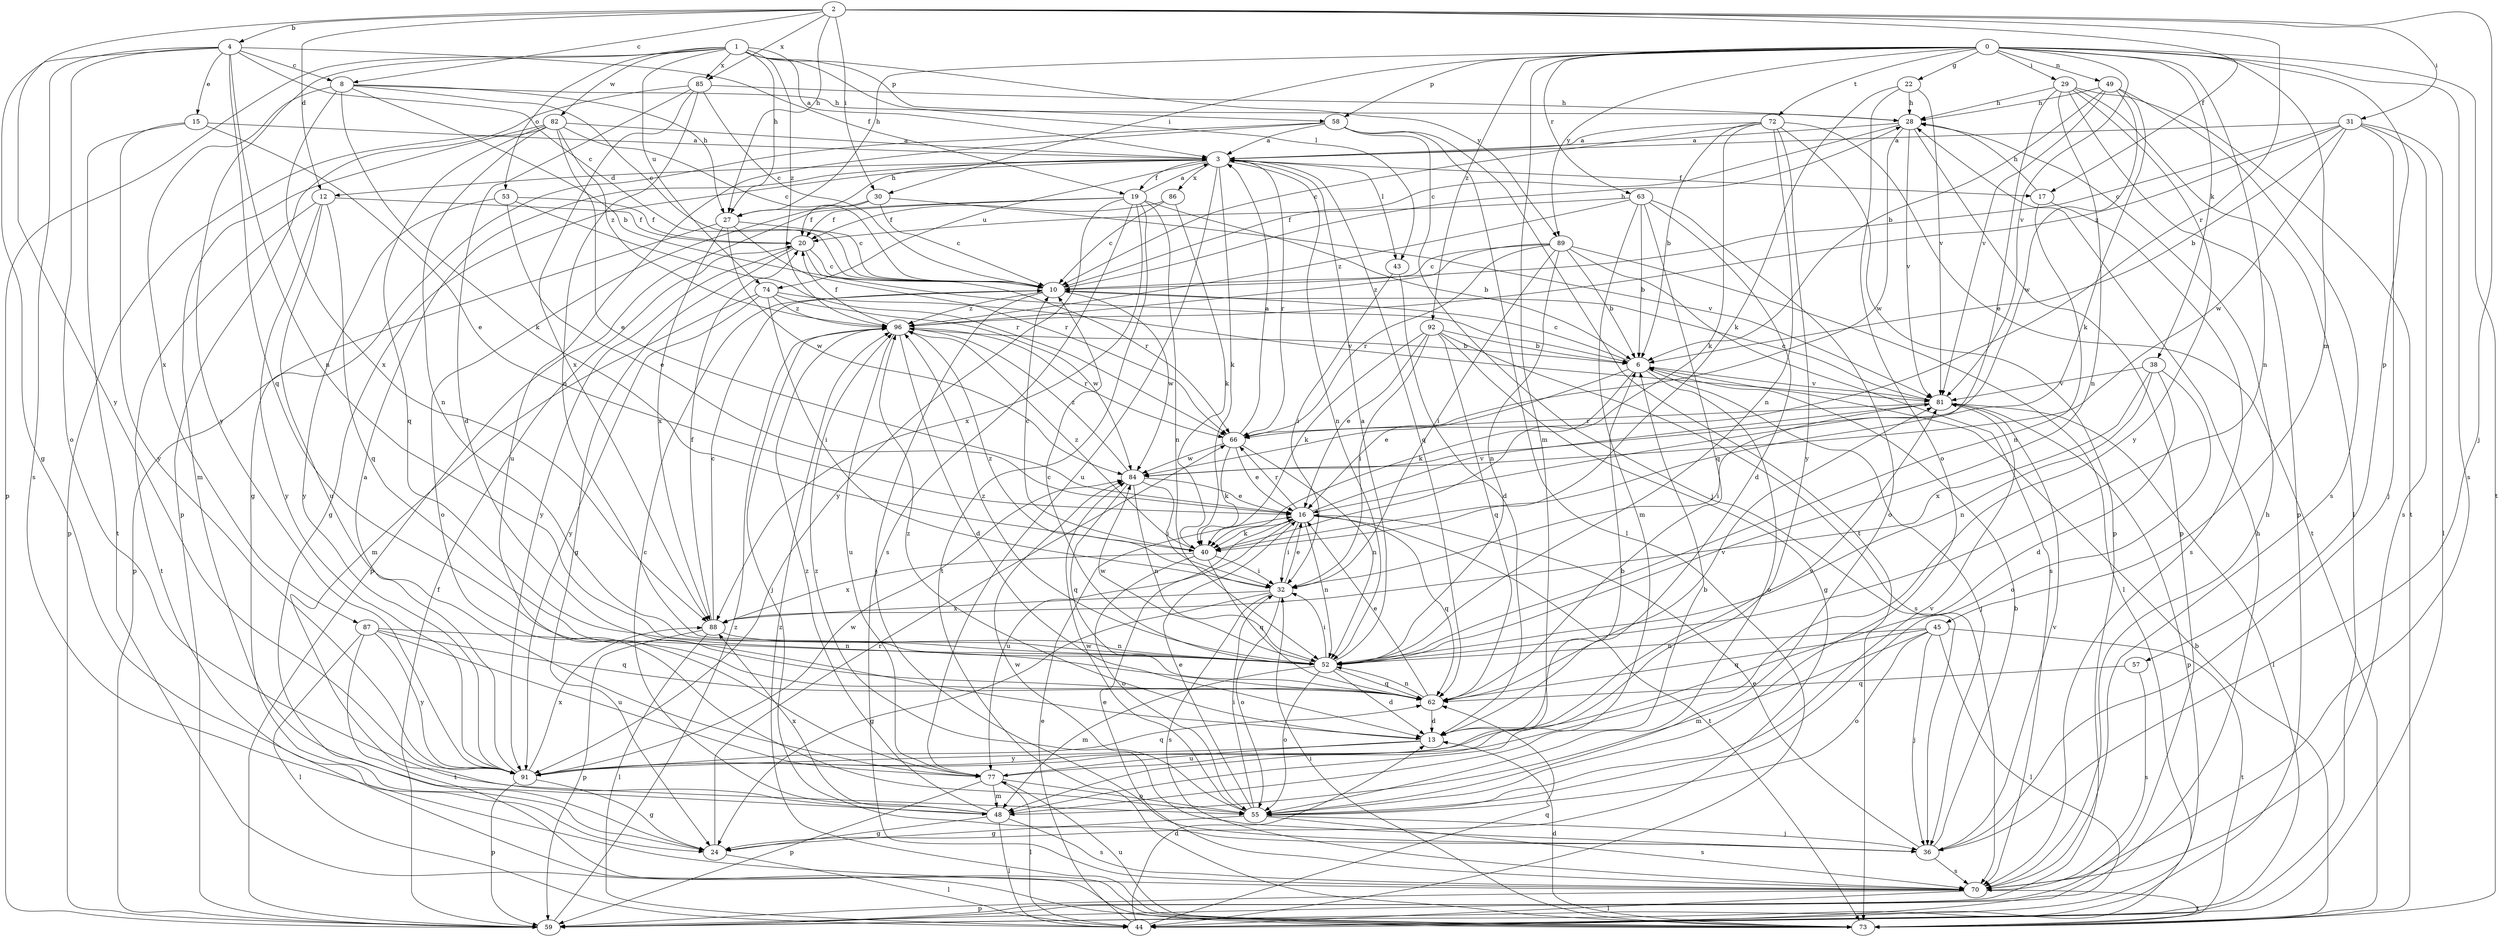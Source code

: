 strict digraph  {
0;
1;
2;
3;
4;
6;
8;
10;
12;
13;
15;
16;
17;
19;
20;
22;
24;
27;
28;
29;
30;
31;
32;
36;
38;
40;
43;
44;
45;
48;
49;
52;
53;
55;
57;
58;
59;
62;
63;
66;
70;
72;
73;
74;
77;
81;
82;
84;
85;
86;
87;
88;
89;
91;
92;
96;
0 -> 22  [label=g];
0 -> 27  [label=h];
0 -> 29  [label=i];
0 -> 30  [label=i];
0 -> 38  [label=k];
0 -> 45  [label=m];
0 -> 48  [label=m];
0 -> 49  [label=n];
0 -> 52  [label=n];
0 -> 57  [label=p];
0 -> 58  [label=p];
0 -> 63  [label=r];
0 -> 70  [label=s];
0 -> 72  [label=t];
0 -> 73  [label=t];
0 -> 81  [label=v];
0 -> 89  [label=y];
0 -> 92  [label=z];
1 -> 3  [label=a];
1 -> 27  [label=h];
1 -> 43  [label=l];
1 -> 53  [label=o];
1 -> 58  [label=p];
1 -> 59  [label=p];
1 -> 74  [label=u];
1 -> 82  [label=w];
1 -> 85  [label=x];
1 -> 89  [label=y];
1 -> 91  [label=y];
1 -> 96  [label=z];
2 -> 4  [label=b];
2 -> 8  [label=c];
2 -> 12  [label=d];
2 -> 17  [label=f];
2 -> 27  [label=h];
2 -> 30  [label=i];
2 -> 31  [label=i];
2 -> 36  [label=j];
2 -> 66  [label=r];
2 -> 85  [label=x];
2 -> 91  [label=y];
3 -> 12  [label=d];
3 -> 17  [label=f];
3 -> 19  [label=f];
3 -> 24  [label=g];
3 -> 27  [label=h];
3 -> 40  [label=k];
3 -> 43  [label=l];
3 -> 52  [label=n];
3 -> 62  [label=q];
3 -> 66  [label=r];
3 -> 74  [label=u];
3 -> 77  [label=u];
3 -> 86  [label=x];
4 -> 8  [label=c];
4 -> 10  [label=c];
4 -> 15  [label=e];
4 -> 19  [label=f];
4 -> 24  [label=g];
4 -> 52  [label=n];
4 -> 55  [label=o];
4 -> 62  [label=q];
4 -> 70  [label=s];
6 -> 10  [label=c];
6 -> 16  [label=e];
6 -> 36  [label=j];
6 -> 40  [label=k];
6 -> 55  [label=o];
6 -> 81  [label=v];
8 -> 6  [label=b];
8 -> 10  [label=c];
8 -> 27  [label=h];
8 -> 28  [label=h];
8 -> 40  [label=k];
8 -> 87  [label=x];
8 -> 88  [label=x];
10 -> 28  [label=h];
10 -> 36  [label=j];
10 -> 84  [label=w];
10 -> 96  [label=z];
12 -> 20  [label=f];
12 -> 62  [label=q];
12 -> 73  [label=t];
12 -> 77  [label=u];
12 -> 91  [label=y];
13 -> 77  [label=u];
13 -> 81  [label=v];
13 -> 91  [label=y];
13 -> 96  [label=z];
15 -> 3  [label=a];
15 -> 16  [label=e];
15 -> 73  [label=t];
15 -> 91  [label=y];
16 -> 32  [label=i];
16 -> 40  [label=k];
16 -> 52  [label=n];
16 -> 62  [label=q];
16 -> 66  [label=r];
16 -> 73  [label=t];
16 -> 77  [label=u];
16 -> 81  [label=v];
17 -> 28  [label=h];
17 -> 52  [label=n];
17 -> 70  [label=s];
19 -> 3  [label=a];
19 -> 6  [label=b];
19 -> 20  [label=f];
19 -> 52  [label=n];
19 -> 59  [label=p];
19 -> 70  [label=s];
19 -> 73  [label=t];
19 -> 88  [label=x];
19 -> 91  [label=y];
20 -> 10  [label=c];
20 -> 24  [label=g];
20 -> 66  [label=r];
20 -> 91  [label=y];
22 -> 28  [label=h];
22 -> 40  [label=k];
22 -> 55  [label=o];
22 -> 81  [label=v];
24 -> 44  [label=l];
24 -> 66  [label=r];
27 -> 10  [label=c];
27 -> 59  [label=p];
27 -> 66  [label=r];
27 -> 84  [label=w];
27 -> 88  [label=x];
28 -> 3  [label=a];
28 -> 10  [label=c];
28 -> 59  [label=p];
28 -> 81  [label=v];
28 -> 84  [label=w];
29 -> 16  [label=e];
29 -> 28  [label=h];
29 -> 44  [label=l];
29 -> 52  [label=n];
29 -> 59  [label=p];
29 -> 73  [label=t];
29 -> 91  [label=y];
30 -> 10  [label=c];
30 -> 20  [label=f];
30 -> 55  [label=o];
30 -> 81  [label=v];
31 -> 3  [label=a];
31 -> 6  [label=b];
31 -> 10  [label=c];
31 -> 36  [label=j];
31 -> 44  [label=l];
31 -> 70  [label=s];
31 -> 84  [label=w];
31 -> 96  [label=z];
32 -> 16  [label=e];
32 -> 24  [label=g];
32 -> 55  [label=o];
32 -> 70  [label=s];
32 -> 88  [label=x];
32 -> 96  [label=z];
36 -> 6  [label=b];
36 -> 16  [label=e];
36 -> 70  [label=s];
36 -> 81  [label=v];
36 -> 84  [label=w];
38 -> 13  [label=d];
38 -> 52  [label=n];
38 -> 55  [label=o];
38 -> 81  [label=v];
38 -> 88  [label=x];
40 -> 10  [label=c];
40 -> 32  [label=i];
40 -> 55  [label=o];
40 -> 62  [label=q];
40 -> 88  [label=x];
40 -> 96  [label=z];
43 -> 13  [label=d];
43 -> 32  [label=i];
44 -> 13  [label=d];
44 -> 16  [label=e];
44 -> 62  [label=q];
45 -> 36  [label=j];
45 -> 44  [label=l];
45 -> 48  [label=m];
45 -> 52  [label=n];
45 -> 55  [label=o];
45 -> 62  [label=q];
45 -> 73  [label=t];
48 -> 6  [label=b];
48 -> 10  [label=c];
48 -> 24  [label=g];
48 -> 44  [label=l];
48 -> 70  [label=s];
48 -> 88  [label=x];
48 -> 96  [label=z];
49 -> 6  [label=b];
49 -> 28  [label=h];
49 -> 40  [label=k];
49 -> 70  [label=s];
49 -> 81  [label=v];
49 -> 84  [label=w];
52 -> 3  [label=a];
52 -> 10  [label=c];
52 -> 13  [label=d];
52 -> 32  [label=i];
52 -> 48  [label=m];
52 -> 55  [label=o];
52 -> 62  [label=q];
52 -> 84  [label=w];
52 -> 96  [label=z];
53 -> 16  [label=e];
53 -> 20  [label=f];
53 -> 66  [label=r];
53 -> 91  [label=y];
55 -> 16  [label=e];
55 -> 24  [label=g];
55 -> 32  [label=i];
55 -> 36  [label=j];
55 -> 70  [label=s];
55 -> 81  [label=v];
55 -> 84  [label=w];
55 -> 96  [label=z];
57 -> 62  [label=q];
57 -> 70  [label=s];
58 -> 3  [label=a];
58 -> 24  [label=g];
58 -> 36  [label=j];
58 -> 44  [label=l];
58 -> 73  [label=t];
58 -> 77  [label=u];
59 -> 20  [label=f];
59 -> 28  [label=h];
59 -> 96  [label=z];
62 -> 13  [label=d];
62 -> 16  [label=e];
62 -> 52  [label=n];
62 -> 81  [label=v];
63 -> 6  [label=b];
63 -> 13  [label=d];
63 -> 20  [label=f];
63 -> 48  [label=m];
63 -> 55  [label=o];
63 -> 62  [label=q];
63 -> 96  [label=z];
66 -> 3  [label=a];
66 -> 16  [label=e];
66 -> 40  [label=k];
66 -> 52  [label=n];
66 -> 84  [label=w];
70 -> 16  [label=e];
70 -> 28  [label=h];
70 -> 44  [label=l];
70 -> 59  [label=p];
70 -> 73  [label=t];
72 -> 3  [label=a];
72 -> 6  [label=b];
72 -> 10  [label=c];
72 -> 40  [label=k];
72 -> 52  [label=n];
72 -> 59  [label=p];
72 -> 73  [label=t];
72 -> 91  [label=y];
73 -> 6  [label=b];
73 -> 13  [label=d];
73 -> 32  [label=i];
73 -> 77  [label=u];
73 -> 96  [label=z];
74 -> 32  [label=i];
74 -> 48  [label=m];
74 -> 81  [label=v];
74 -> 84  [label=w];
74 -> 91  [label=y];
74 -> 96  [label=z];
77 -> 6  [label=b];
77 -> 44  [label=l];
77 -> 48  [label=m];
77 -> 55  [label=o];
77 -> 59  [label=p];
81 -> 10  [label=c];
81 -> 32  [label=i];
81 -> 44  [label=l];
81 -> 59  [label=p];
81 -> 66  [label=r];
82 -> 3  [label=a];
82 -> 10  [label=c];
82 -> 16  [label=e];
82 -> 48  [label=m];
82 -> 52  [label=n];
82 -> 59  [label=p];
82 -> 62  [label=q];
82 -> 96  [label=z];
84 -> 16  [label=e];
84 -> 32  [label=i];
84 -> 52  [label=n];
84 -> 62  [label=q];
84 -> 96  [label=z];
85 -> 10  [label=c];
85 -> 13  [label=d];
85 -> 28  [label=h];
85 -> 52  [label=n];
85 -> 59  [label=p];
85 -> 88  [label=x];
86 -> 10  [label=c];
86 -> 20  [label=f];
86 -> 40  [label=k];
87 -> 44  [label=l];
87 -> 52  [label=n];
87 -> 62  [label=q];
87 -> 73  [label=t];
87 -> 77  [label=u];
87 -> 91  [label=y];
88 -> 10  [label=c];
88 -> 20  [label=f];
88 -> 44  [label=l];
88 -> 52  [label=n];
88 -> 59  [label=p];
89 -> 6  [label=b];
89 -> 10  [label=c];
89 -> 32  [label=i];
89 -> 44  [label=l];
89 -> 52  [label=n];
89 -> 66  [label=r];
89 -> 70  [label=s];
89 -> 96  [label=z];
91 -> 3  [label=a];
91 -> 24  [label=g];
91 -> 59  [label=p];
91 -> 62  [label=q];
91 -> 84  [label=w];
91 -> 88  [label=x];
92 -> 6  [label=b];
92 -> 16  [label=e];
92 -> 24  [label=g];
92 -> 32  [label=i];
92 -> 40  [label=k];
92 -> 62  [label=q];
92 -> 70  [label=s];
96 -> 6  [label=b];
96 -> 13  [label=d];
96 -> 20  [label=f];
96 -> 36  [label=j];
96 -> 66  [label=r];
96 -> 77  [label=u];
}
